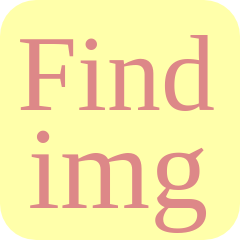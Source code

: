 <mxfile version="22.1.7" type="device">
  <diagram name="Page-1" id="Hk9c0BTX7lhK1x3ZLGwX">
    <mxGraphModel dx="2263" dy="3297" grid="1" gridSize="10" guides="1" tooltips="1" connect="1" arrows="1" fold="1" page="1" pageScale="1" pageWidth="827" pageHeight="1169" math="0" shadow="0">
      <root>
        <mxCell id="0" />
        <mxCell id="1" parent="0" />
        <mxCell id="wmMiI5_fgSwI_50yDpVl-1" value="" style="rounded=1;whiteSpace=wrap;html=1;fillColor=#ffffaa;strokeColor=none;" parent="1" vertex="1">
          <mxGeometry x="53" y="50" width="120" height="120" as="geometry" />
        </mxCell>
        <mxCell id="wmMiI5_fgSwI_50yDpVl-2" value="Find" style="text;html=1;strokeColor=none;fillColor=none;align=center;verticalAlign=middle;rounded=0;fontFamily=Bangers;fontSource=https%3A%2F%2Ffonts.googleapis.com%2Fcss%3Ffamily%3DBangers;fontSize=54;fontColor=#dd8888;spacing=0;whiteSpace=wrap;" parent="1" vertex="1">
          <mxGeometry x="61" y="57" width="100" height="60" as="geometry" />
        </mxCell>
        <mxCell id="zrKuttTxmTLf4Qw0KoPT-1" value="img" style="text;html=1;strokeColor=none;fillColor=none;align=center;verticalAlign=middle;rounded=0;fontFamily=Bangers;fontSource=https%3A%2F%2Ffonts.googleapis.com%2Fcss%3Ffamily%3DBangers;fontSize=58;fontColor=#dd8888;spacing=0;whiteSpace=wrap;" parent="1" vertex="1">
          <mxGeometry x="72" y="106" width="80" height="56" as="geometry" />
        </mxCell>
      </root>
    </mxGraphModel>
  </diagram>
</mxfile>
